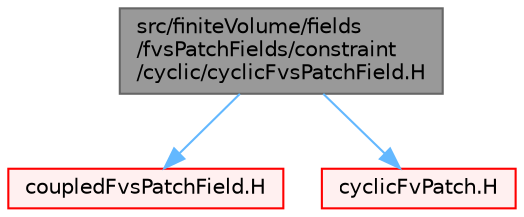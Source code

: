 digraph "src/finiteVolume/fields/fvsPatchFields/constraint/cyclic/cyclicFvsPatchField.H"
{
 // LATEX_PDF_SIZE
  bgcolor="transparent";
  edge [fontname=Helvetica,fontsize=10,labelfontname=Helvetica,labelfontsize=10];
  node [fontname=Helvetica,fontsize=10,shape=box,height=0.2,width=0.4];
  Node1 [id="Node000001",label="src/finiteVolume/fields\l/fvsPatchFields/constraint\l/cyclic/cyclicFvsPatchField.H",height=0.2,width=0.4,color="gray40", fillcolor="grey60", style="filled", fontcolor="black",tooltip=" "];
  Node1 -> Node2 [id="edge1_Node000001_Node000002",color="steelblue1",style="solid",tooltip=" "];
  Node2 [id="Node000002",label="coupledFvsPatchField.H",height=0.2,width=0.4,color="red", fillcolor="#FFF0F0", style="filled",URL="$coupledFvsPatchField_8H.html",tooltip=" "];
  Node1 -> Node274 [id="edge2_Node000001_Node000274",color="steelblue1",style="solid",tooltip=" "];
  Node274 [id="Node000274",label="cyclicFvPatch.H",height=0.2,width=0.4,color="red", fillcolor="#FFF0F0", style="filled",URL="$cyclicFvPatch_8H.html",tooltip=" "];
}

